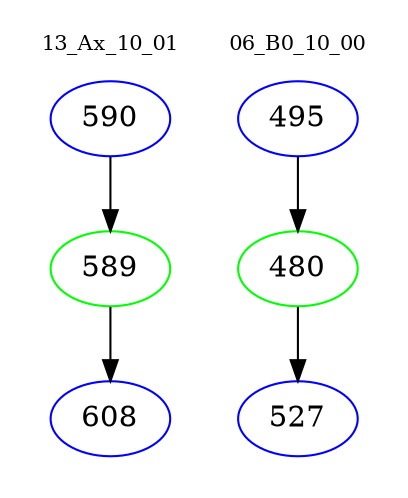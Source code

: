 digraph{
subgraph cluster_0 {
color = white
label = "13_Ax_10_01";
fontsize=10;
T0_590 [label="590", color="blue"]
T0_590 -> T0_589 [color="black"]
T0_589 [label="589", color="green"]
T0_589 -> T0_608 [color="black"]
T0_608 [label="608", color="blue"]
}
subgraph cluster_1 {
color = white
label = "06_B0_10_00";
fontsize=10;
T1_495 [label="495", color="blue"]
T1_495 -> T1_480 [color="black"]
T1_480 [label="480", color="green"]
T1_480 -> T1_527 [color="black"]
T1_527 [label="527", color="blue"]
}
}
